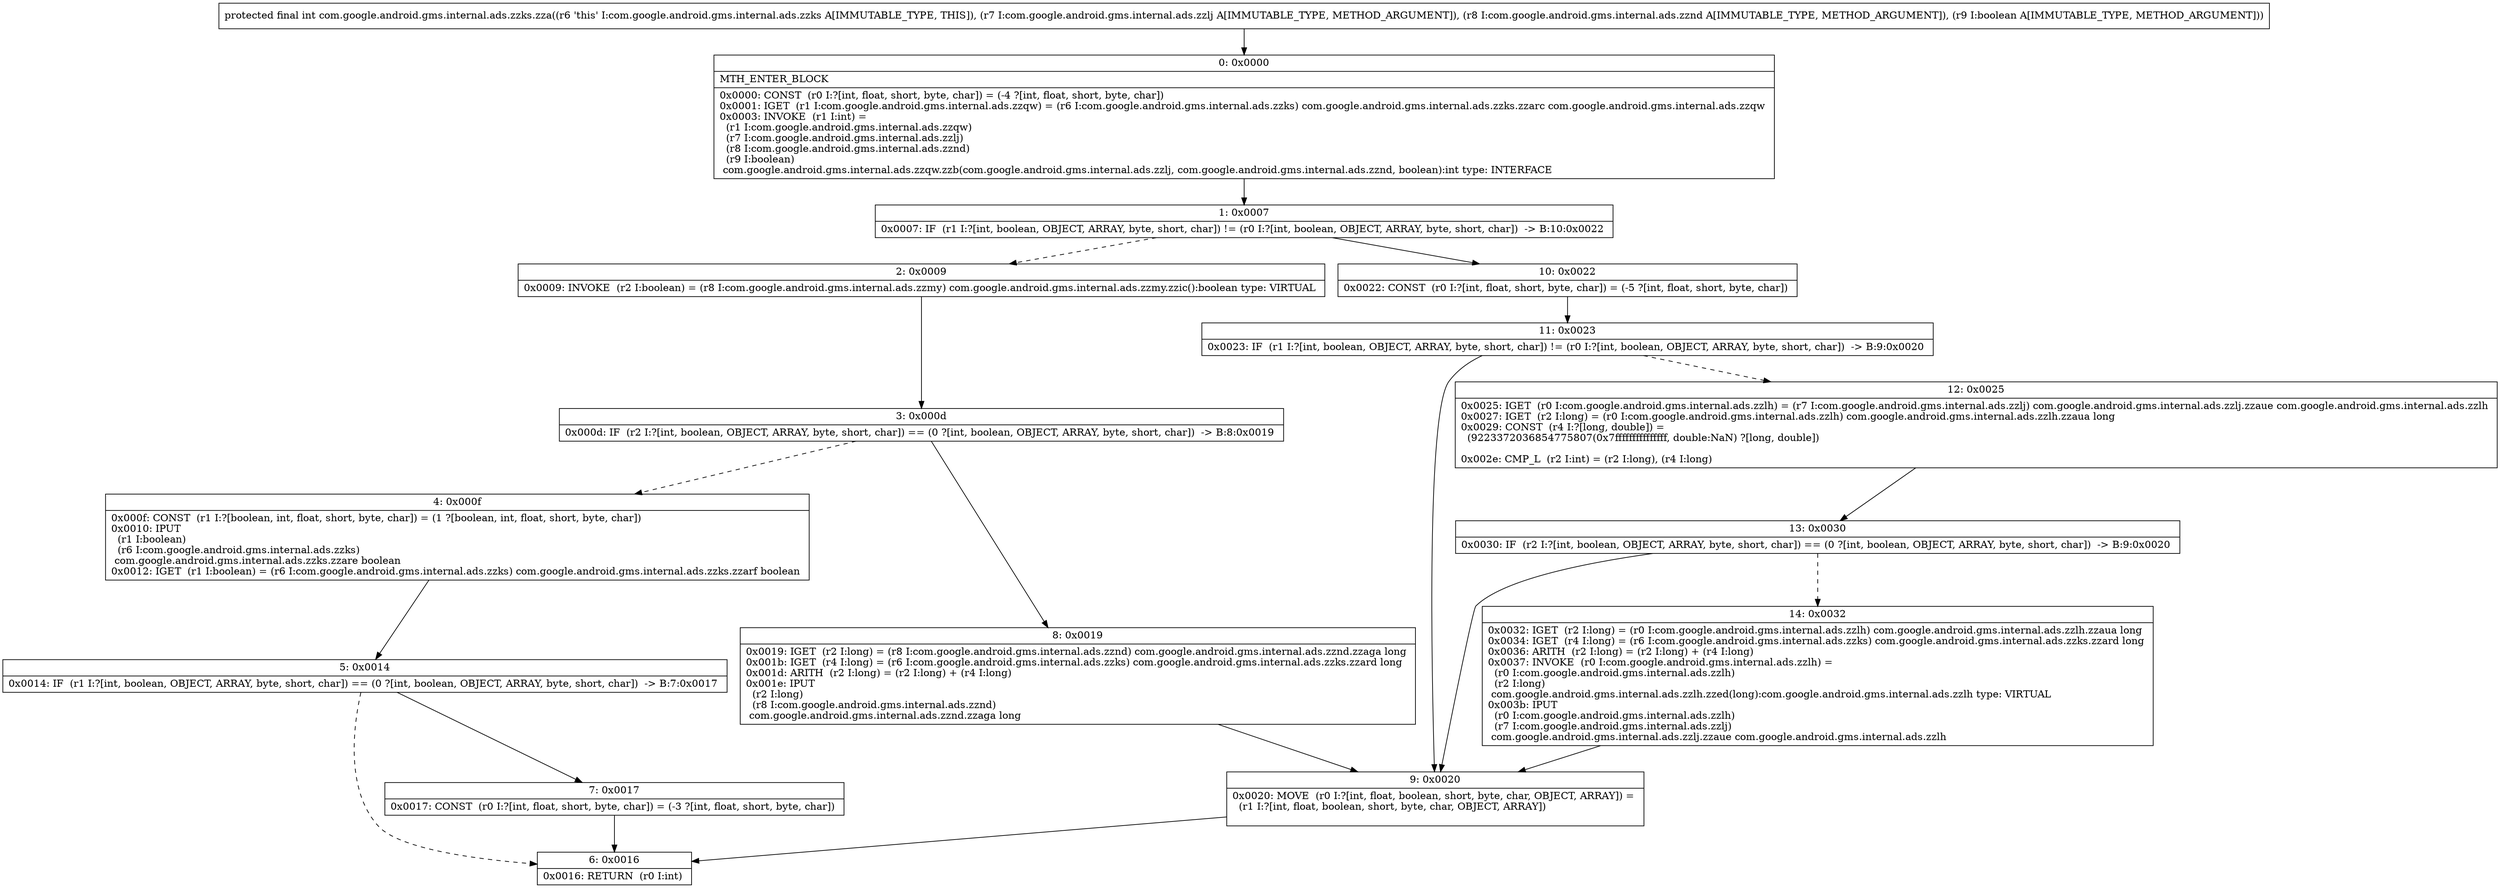 digraph "CFG forcom.google.android.gms.internal.ads.zzks.zza(Lcom\/google\/android\/gms\/internal\/ads\/zzlj;Lcom\/google\/android\/gms\/internal\/ads\/zznd;Z)I" {
Node_0 [shape=record,label="{0\:\ 0x0000|MTH_ENTER_BLOCK\l|0x0000: CONST  (r0 I:?[int, float, short, byte, char]) = (\-4 ?[int, float, short, byte, char]) \l0x0001: IGET  (r1 I:com.google.android.gms.internal.ads.zzqw) = (r6 I:com.google.android.gms.internal.ads.zzks) com.google.android.gms.internal.ads.zzks.zzarc com.google.android.gms.internal.ads.zzqw \l0x0003: INVOKE  (r1 I:int) = \l  (r1 I:com.google.android.gms.internal.ads.zzqw)\l  (r7 I:com.google.android.gms.internal.ads.zzlj)\l  (r8 I:com.google.android.gms.internal.ads.zznd)\l  (r9 I:boolean)\l com.google.android.gms.internal.ads.zzqw.zzb(com.google.android.gms.internal.ads.zzlj, com.google.android.gms.internal.ads.zznd, boolean):int type: INTERFACE \l}"];
Node_1 [shape=record,label="{1\:\ 0x0007|0x0007: IF  (r1 I:?[int, boolean, OBJECT, ARRAY, byte, short, char]) != (r0 I:?[int, boolean, OBJECT, ARRAY, byte, short, char])  \-\> B:10:0x0022 \l}"];
Node_2 [shape=record,label="{2\:\ 0x0009|0x0009: INVOKE  (r2 I:boolean) = (r8 I:com.google.android.gms.internal.ads.zzmy) com.google.android.gms.internal.ads.zzmy.zzic():boolean type: VIRTUAL \l}"];
Node_3 [shape=record,label="{3\:\ 0x000d|0x000d: IF  (r2 I:?[int, boolean, OBJECT, ARRAY, byte, short, char]) == (0 ?[int, boolean, OBJECT, ARRAY, byte, short, char])  \-\> B:8:0x0019 \l}"];
Node_4 [shape=record,label="{4\:\ 0x000f|0x000f: CONST  (r1 I:?[boolean, int, float, short, byte, char]) = (1 ?[boolean, int, float, short, byte, char]) \l0x0010: IPUT  \l  (r1 I:boolean)\l  (r6 I:com.google.android.gms.internal.ads.zzks)\l com.google.android.gms.internal.ads.zzks.zzare boolean \l0x0012: IGET  (r1 I:boolean) = (r6 I:com.google.android.gms.internal.ads.zzks) com.google.android.gms.internal.ads.zzks.zzarf boolean \l}"];
Node_5 [shape=record,label="{5\:\ 0x0014|0x0014: IF  (r1 I:?[int, boolean, OBJECT, ARRAY, byte, short, char]) == (0 ?[int, boolean, OBJECT, ARRAY, byte, short, char])  \-\> B:7:0x0017 \l}"];
Node_6 [shape=record,label="{6\:\ 0x0016|0x0016: RETURN  (r0 I:int) \l}"];
Node_7 [shape=record,label="{7\:\ 0x0017|0x0017: CONST  (r0 I:?[int, float, short, byte, char]) = (\-3 ?[int, float, short, byte, char]) \l}"];
Node_8 [shape=record,label="{8\:\ 0x0019|0x0019: IGET  (r2 I:long) = (r8 I:com.google.android.gms.internal.ads.zznd) com.google.android.gms.internal.ads.zznd.zzaga long \l0x001b: IGET  (r4 I:long) = (r6 I:com.google.android.gms.internal.ads.zzks) com.google.android.gms.internal.ads.zzks.zzard long \l0x001d: ARITH  (r2 I:long) = (r2 I:long) + (r4 I:long) \l0x001e: IPUT  \l  (r2 I:long)\l  (r8 I:com.google.android.gms.internal.ads.zznd)\l com.google.android.gms.internal.ads.zznd.zzaga long \l}"];
Node_9 [shape=record,label="{9\:\ 0x0020|0x0020: MOVE  (r0 I:?[int, float, boolean, short, byte, char, OBJECT, ARRAY]) = \l  (r1 I:?[int, float, boolean, short, byte, char, OBJECT, ARRAY])\l \l}"];
Node_10 [shape=record,label="{10\:\ 0x0022|0x0022: CONST  (r0 I:?[int, float, short, byte, char]) = (\-5 ?[int, float, short, byte, char]) \l}"];
Node_11 [shape=record,label="{11\:\ 0x0023|0x0023: IF  (r1 I:?[int, boolean, OBJECT, ARRAY, byte, short, char]) != (r0 I:?[int, boolean, OBJECT, ARRAY, byte, short, char])  \-\> B:9:0x0020 \l}"];
Node_12 [shape=record,label="{12\:\ 0x0025|0x0025: IGET  (r0 I:com.google.android.gms.internal.ads.zzlh) = (r7 I:com.google.android.gms.internal.ads.zzlj) com.google.android.gms.internal.ads.zzlj.zzaue com.google.android.gms.internal.ads.zzlh \l0x0027: IGET  (r2 I:long) = (r0 I:com.google.android.gms.internal.ads.zzlh) com.google.android.gms.internal.ads.zzlh.zzaua long \l0x0029: CONST  (r4 I:?[long, double]) = \l  (9223372036854775807(0x7fffffffffffffff, double:NaN) ?[long, double])\l \l0x002e: CMP_L  (r2 I:int) = (r2 I:long), (r4 I:long) \l}"];
Node_13 [shape=record,label="{13\:\ 0x0030|0x0030: IF  (r2 I:?[int, boolean, OBJECT, ARRAY, byte, short, char]) == (0 ?[int, boolean, OBJECT, ARRAY, byte, short, char])  \-\> B:9:0x0020 \l}"];
Node_14 [shape=record,label="{14\:\ 0x0032|0x0032: IGET  (r2 I:long) = (r0 I:com.google.android.gms.internal.ads.zzlh) com.google.android.gms.internal.ads.zzlh.zzaua long \l0x0034: IGET  (r4 I:long) = (r6 I:com.google.android.gms.internal.ads.zzks) com.google.android.gms.internal.ads.zzks.zzard long \l0x0036: ARITH  (r2 I:long) = (r2 I:long) + (r4 I:long) \l0x0037: INVOKE  (r0 I:com.google.android.gms.internal.ads.zzlh) = \l  (r0 I:com.google.android.gms.internal.ads.zzlh)\l  (r2 I:long)\l com.google.android.gms.internal.ads.zzlh.zzed(long):com.google.android.gms.internal.ads.zzlh type: VIRTUAL \l0x003b: IPUT  \l  (r0 I:com.google.android.gms.internal.ads.zzlh)\l  (r7 I:com.google.android.gms.internal.ads.zzlj)\l com.google.android.gms.internal.ads.zzlj.zzaue com.google.android.gms.internal.ads.zzlh \l}"];
MethodNode[shape=record,label="{protected final int com.google.android.gms.internal.ads.zzks.zza((r6 'this' I:com.google.android.gms.internal.ads.zzks A[IMMUTABLE_TYPE, THIS]), (r7 I:com.google.android.gms.internal.ads.zzlj A[IMMUTABLE_TYPE, METHOD_ARGUMENT]), (r8 I:com.google.android.gms.internal.ads.zznd A[IMMUTABLE_TYPE, METHOD_ARGUMENT]), (r9 I:boolean A[IMMUTABLE_TYPE, METHOD_ARGUMENT])) }"];
MethodNode -> Node_0;
Node_0 -> Node_1;
Node_1 -> Node_2[style=dashed];
Node_1 -> Node_10;
Node_2 -> Node_3;
Node_3 -> Node_4[style=dashed];
Node_3 -> Node_8;
Node_4 -> Node_5;
Node_5 -> Node_6[style=dashed];
Node_5 -> Node_7;
Node_7 -> Node_6;
Node_8 -> Node_9;
Node_9 -> Node_6;
Node_10 -> Node_11;
Node_11 -> Node_9;
Node_11 -> Node_12[style=dashed];
Node_12 -> Node_13;
Node_13 -> Node_9;
Node_13 -> Node_14[style=dashed];
Node_14 -> Node_9;
}

